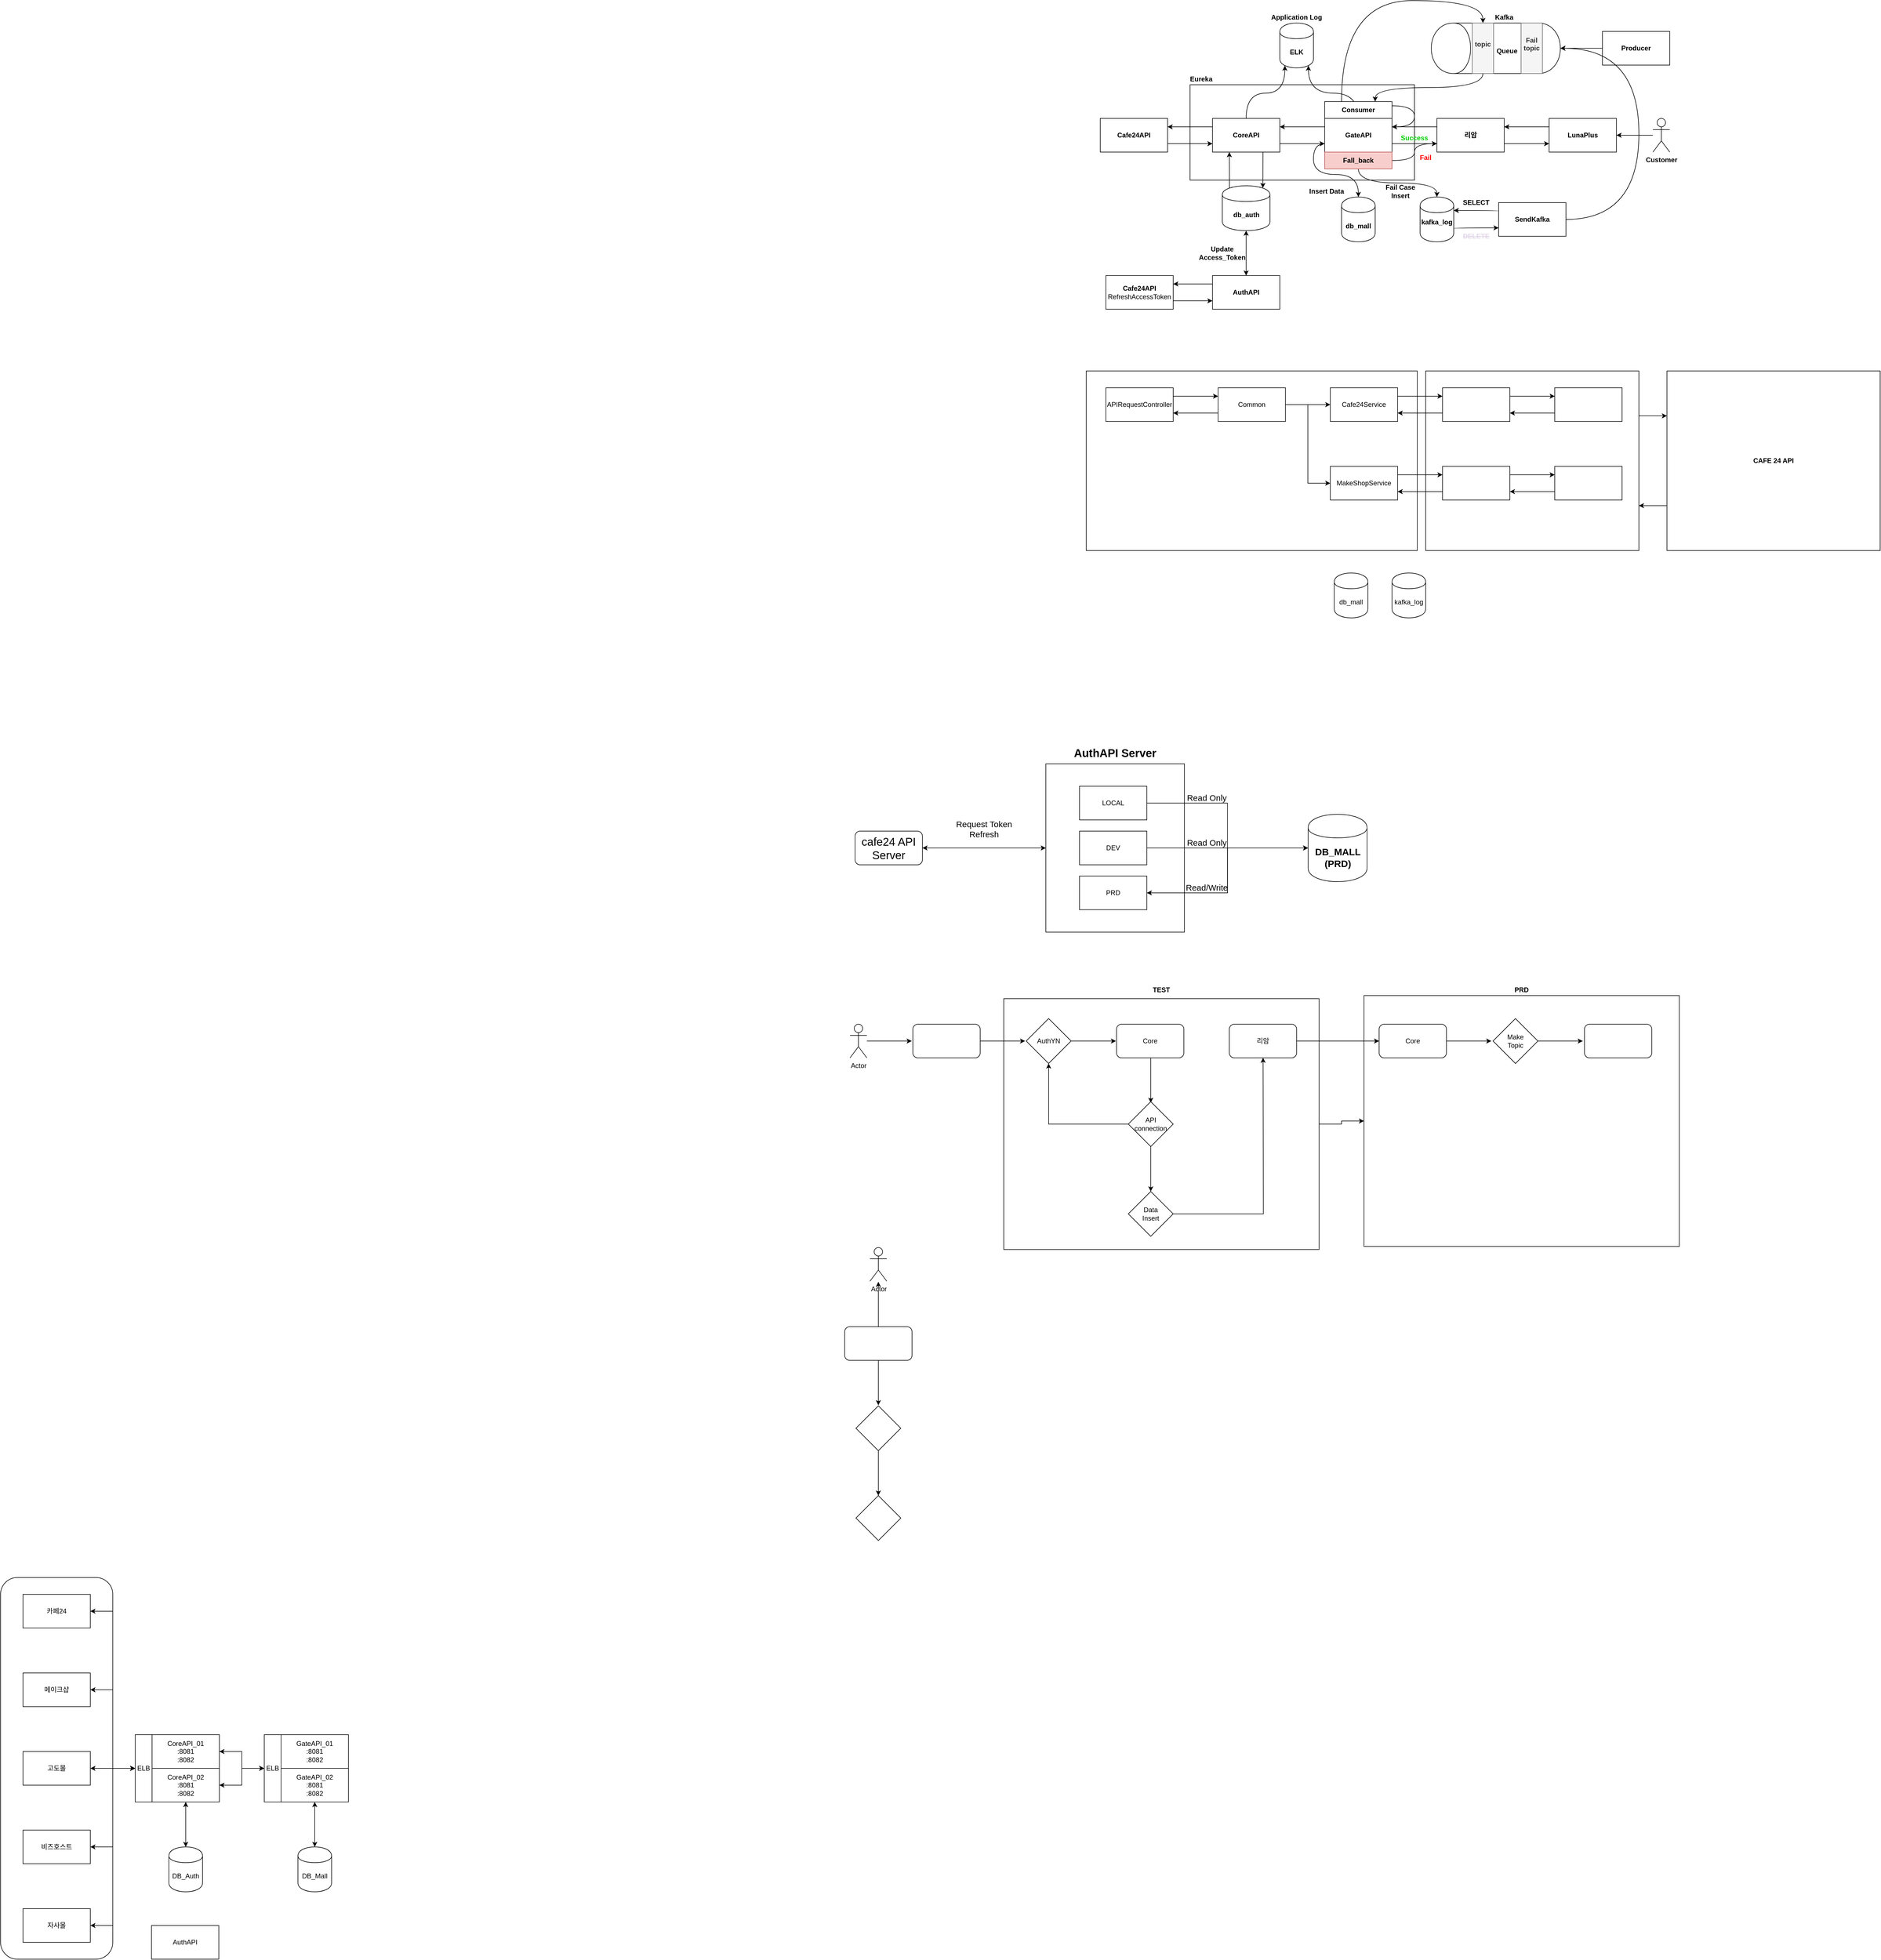 <mxfile version="10.7.7" type="github"><diagram id="42ICKAVhLFUYCFlgOfqd" name="Page-1"><mxGraphModel dx="3048" dy="1965" grid="1" gridSize="10" guides="1" tooltips="1" connect="1" arrows="1" fold="1" page="1" pageScale="1" pageWidth="827" pageHeight="1169" background="#ffffff" math="0" shadow="0"><root><mxCell id="0"/><mxCell id="1" parent="0"/><mxCell id="e8cVg-T8dSf8cjD69aL8-126" value="" style="rounded=1;whiteSpace=wrap;html=1;" vertex="1" parent="1"><mxGeometry x="-1630" y="2790" width="200" height="680" as="geometry"/></mxCell><mxCell id="e8cVg-T8dSf8cjD69aL8-74" value="" style="edgeStyle=orthogonalEdgeStyle;rounded=0;orthogonalLoop=1;jettySize=auto;html=1;" edge="1" parent="1" source="e8cVg-T8dSf8cjD69aL8-71" target="e8cVg-T8dSf8cjD69aL8-73"><mxGeometry relative="1" as="geometry"/></mxCell><mxCell id="e8cVg-T8dSf8cjD69aL8-71" value="" style="rounded=0;whiteSpace=wrap;html=1;" vertex="1" parent="1"><mxGeometry x="158" y="1758.5" width="562" height="447" as="geometry"/></mxCell><mxCell id="e8cVg-T8dSf8cjD69aL8-73" value="" style="rounded=0;whiteSpace=wrap;html=1;" vertex="1" parent="1"><mxGeometry x="800" y="1753" width="562" height="447" as="geometry"/></mxCell><mxCell id="qQLDGR3t0E1oaqMrPj8W-31" style="edgeStyle=orthogonalEdgeStyle;rounded=0;orthogonalLoop=1;jettySize=auto;html=1;exitX=0;exitY=0.5;exitDx=0;exitDy=0;entryX=1;entryY=0.5;entryDx=0;entryDy=0;fontSize=20;" parent="1" source="qQLDGR3t0E1oaqMrPj8W-4" target="qQLDGR3t0E1oaqMrPj8W-3" edge="1"><mxGeometry relative="1" as="geometry"/></mxCell><mxCell id="qQLDGR3t0E1oaqMrPj8W-4" value="&lt;font style=&quot;font-size: 17px&quot;&gt;&lt;b&gt;DB_MALL&lt;br&gt;(PRD)&lt;/b&gt;&lt;/font&gt;" style="shape=cylinder;whiteSpace=wrap;html=1;boundedLbl=1;backgroundOutline=1;" parent="1" vertex="1"><mxGeometry x="700.5" y="1430" width="105" height="120" as="geometry"/></mxCell><mxCell id="qQLDGR3t0E1oaqMrPj8W-32" style="edgeStyle=orthogonalEdgeStyle;rounded=0;orthogonalLoop=1;jettySize=auto;html=1;exitX=1;exitY=0.5;exitDx=0;exitDy=0;fontSize=20;" parent="1" source="qQLDGR3t0E1oaqMrPj8W-13" target="qQLDGR3t0E1oaqMrPj8W-5" edge="1"><mxGeometry relative="1" as="geometry"/></mxCell><mxCell id="qQLDGR3t0E1oaqMrPj8W-13" value="cafe24 API Server" style="rounded=1;whiteSpace=wrap;html=1;fontSize=20;" parent="1" vertex="1"><mxGeometry x="-107" y="1460" width="120" height="60" as="geometry"/></mxCell><mxCell id="qQLDGR3t0E1oaqMrPj8W-33" style="edgeStyle=orthogonalEdgeStyle;rounded=0;orthogonalLoop=1;jettySize=auto;html=1;exitX=0;exitY=0.5;exitDx=0;exitDy=0;entryX=1;entryY=0.5;entryDx=0;entryDy=0;fontSize=20;" parent="1" source="qQLDGR3t0E1oaqMrPj8W-5" target="qQLDGR3t0E1oaqMrPj8W-13" edge="1"><mxGeometry relative="1" as="geometry"/></mxCell><mxCell id="qQLDGR3t0E1oaqMrPj8W-5" value="" style="rounded=0;whiteSpace=wrap;html=1;" parent="1" vertex="1"><mxGeometry x="233" y="1340" width="247" height="300" as="geometry"/></mxCell><mxCell id="i5PrVwfJDP0Oif4N9ulg-36" style="edgeStyle=orthogonalEdgeStyle;rounded=0;orthogonalLoop=1;jettySize=auto;html=1;exitX=1;exitY=0.25;exitDx=0;exitDy=0;entryX=0;entryY=0.25;entryDx=0;entryDy=0;" parent="1" source="i5PrVwfJDP0Oif4N9ulg-24" target="i5PrVwfJDP0Oif4N9ulg-34" edge="1"><mxGeometry relative="1" as="geometry"/></mxCell><mxCell id="i5PrVwfJDP0Oif4N9ulg-24" value="" style="rounded=0;whiteSpace=wrap;html=1;" parent="1" vertex="1"><mxGeometry x="910" y="640" width="380" height="320" as="geometry"/></mxCell><mxCell id="i5PrVwfJDP0Oif4N9ulg-8" value="" style="rounded=0;whiteSpace=wrap;html=1;" parent="1" vertex="1"><mxGeometry x="305" y="640" width="590" height="320" as="geometry"/></mxCell><mxCell id="VjElKDRY21HF93xGervd-64" value="" style="rounded=0;whiteSpace=wrap;html=1;fontStyle=1" parent="1" vertex="1"><mxGeometry x="490" y="130" width="400" height="170" as="geometry"/></mxCell><mxCell id="yxk5ylUg4WmJQZPumc39-30" value="" style="shape=cylinder;whiteSpace=wrap;html=1;boundedLbl=1;backgroundOutline=1;rotation=-90;fontStyle=1" parent="1" vertex="1"><mxGeometry x="990" y="-50" width="90" height="230" as="geometry"/></mxCell><mxCell id="yxk5ylUg4WmJQZPumc39-11" style="edgeStyle=orthogonalEdgeStyle;rounded=0;orthogonalLoop=1;jettySize=auto;html=1;exitX=1;exitY=0.75;exitDx=0;exitDy=0;entryX=0;entryY=0.75;entryDx=0;entryDy=0;fontStyle=1" parent="1" source="yxk5ylUg4WmJQZPumc39-1" target="yxk5ylUg4WmJQZPumc39-2" edge="1"><mxGeometry relative="1" as="geometry"/></mxCell><mxCell id="yxk5ylUg4WmJQZPumc39-1" value="Cafe24API&lt;br&gt;" style="rounded=0;whiteSpace=wrap;html=1;fontStyle=1" parent="1" vertex="1"><mxGeometry x="330" y="190" width="120" height="60" as="geometry"/></mxCell><mxCell id="VjElKDRY21HF93xGervd-14" value="" style="edgeStyle=orthogonalEdgeStyle;curved=1;rounded=0;orthogonalLoop=1;jettySize=auto;html=1;fontStyle=1" parent="1" source="VjElKDRY21HF93xGervd-12" target="yxk5ylUg4WmJQZPumc39-22" edge="1"><mxGeometry relative="1" as="geometry"/></mxCell><mxCell id="VjElKDRY21HF93xGervd-17" style="edgeStyle=orthogonalEdgeStyle;curved=1;rounded=0;orthogonalLoop=1;jettySize=auto;html=1;exitX=0;exitY=0.25;exitDx=0;exitDy=0;entryX=1;entryY=0.25;entryDx=0;entryDy=0;fontStyle=1" parent="1" source="VjElKDRY21HF93xGervd-12" target="VjElKDRY21HF93xGervd-15" edge="1"><mxGeometry relative="1" as="geometry"/></mxCell><mxCell id="VjElKDRY21HF93xGervd-12" value="AuthAPI" style="rounded=0;whiteSpace=wrap;html=1;fontStyle=1" parent="1" vertex="1"><mxGeometry x="530" y="470" width="120" height="60" as="geometry"/></mxCell><mxCell id="VjElKDRY21HF93xGervd-18" style="edgeStyle=orthogonalEdgeStyle;curved=1;rounded=0;orthogonalLoop=1;jettySize=auto;html=1;exitX=1;exitY=0.75;exitDx=0;exitDy=0;entryX=0;entryY=0.75;entryDx=0;entryDy=0;fontStyle=1" parent="1" source="VjElKDRY21HF93xGervd-15" target="VjElKDRY21HF93xGervd-12" edge="1"><mxGeometry relative="1" as="geometry"/></mxCell><mxCell id="VjElKDRY21HF93xGervd-15" value="Cafe24API&lt;br&gt;&lt;span style=&quot;font-weight: normal&quot;&gt;RefreshAccessToken&lt;/span&gt;&lt;br&gt;" style="rounded=0;whiteSpace=wrap;html=1;fontStyle=1" parent="1" vertex="1"><mxGeometry x="340" y="470" width="120" height="60" as="geometry"/></mxCell><mxCell id="yxk5ylUg4WmJQZPumc39-10" style="edgeStyle=orthogonalEdgeStyle;rounded=0;orthogonalLoop=1;jettySize=auto;html=1;exitX=0;exitY=0.25;exitDx=0;exitDy=0;entryX=1;entryY=0.25;entryDx=0;entryDy=0;fontStyle=1" parent="1" source="yxk5ylUg4WmJQZPumc39-2" target="yxk5ylUg4WmJQZPumc39-1" edge="1"><mxGeometry relative="1" as="geometry"/></mxCell><mxCell id="VjElKDRY21HF93xGervd-96" style="edgeStyle=orthogonalEdgeStyle;curved=1;rounded=0;orthogonalLoop=1;jettySize=auto;html=1;exitX=1;exitY=0.75;exitDx=0;exitDy=0;entryX=0;entryY=0.75;entryDx=0;entryDy=0;fontStyle=1" parent="1" source="yxk5ylUg4WmJQZPumc39-2" target="VjElKDRY21HF93xGervd-87" edge="1"><mxGeometry relative="1" as="geometry"/></mxCell><mxCell id="VjElKDRY21HF93xGervd-119" style="edgeStyle=orthogonalEdgeStyle;curved=1;rounded=0;orthogonalLoop=1;jettySize=auto;html=1;exitX=0.75;exitY=1;exitDx=0;exitDy=0;entryX=0.85;entryY=0.05;entryDx=0;entryDy=0;entryPerimeter=0;fontStyle=1" parent="1" source="yxk5ylUg4WmJQZPumc39-2" target="yxk5ylUg4WmJQZPumc39-22" edge="1"><mxGeometry relative="1" as="geometry"/></mxCell><mxCell id="VjElKDRY21HF93xGervd-135" style="edgeStyle=orthogonalEdgeStyle;curved=1;rounded=0;orthogonalLoop=1;jettySize=auto;html=1;entryX=0.15;entryY=0.95;entryDx=0;entryDy=0;entryPerimeter=0;startArrow=none;startFill=0;fontStyle=1" parent="1" source="yxk5ylUg4WmJQZPumc39-2" target="VjElKDRY21HF93xGervd-134" edge="1"><mxGeometry relative="1" as="geometry"/></mxCell><mxCell id="yxk5ylUg4WmJQZPumc39-2" value="CoreAPI" style="rounded=0;whiteSpace=wrap;html=1;fontStyle=1" parent="1" vertex="1"><mxGeometry x="530" y="190" width="120" height="60" as="geometry"/></mxCell><mxCell id="VjElKDRY21HF93xGervd-84" style="edgeStyle=orthogonalEdgeStyle;curved=1;rounded=0;orthogonalLoop=1;jettySize=auto;html=1;exitX=1;exitY=0.75;exitDx=0;exitDy=0;entryX=0;entryY=0.75;entryDx=0;entryDy=0;fontStyle=1" parent="1" source="yxk5ylUg4WmJQZPumc39-6" target="VjElKDRY21HF93xGervd-4" edge="1"><mxGeometry relative="1" as="geometry"/></mxCell><mxCell id="VjElKDRY21HF93xGervd-93" style="edgeStyle=orthogonalEdgeStyle;curved=1;rounded=0;orthogonalLoop=1;jettySize=auto;html=1;exitX=0;exitY=0.25;exitDx=0;exitDy=0;entryX=1;entryY=0.25;entryDx=0;entryDy=0;fontStyle=1" parent="1" source="yxk5ylUg4WmJQZPumc39-6" target="VjElKDRY21HF93xGervd-87" edge="1"><mxGeometry relative="1" as="geometry"/></mxCell><mxCell id="yxk5ylUg4WmJQZPumc39-6" value="리암" style="rounded=0;whiteSpace=wrap;html=1;fontStyle=1" parent="1" vertex="1"><mxGeometry x="930" y="190" width="120" height="60" as="geometry"/></mxCell><mxCell id="VjElKDRY21HF93xGervd-94" style="edgeStyle=orthogonalEdgeStyle;curved=1;rounded=0;orthogonalLoop=1;jettySize=auto;html=1;exitX=1;exitY=0.75;exitDx=0;exitDy=0;entryX=0;entryY=0.75;entryDx=0;entryDy=0;fontStyle=1" parent="1" source="VjElKDRY21HF93xGervd-87" target="yxk5ylUg4WmJQZPumc39-6" edge="1"><mxGeometry relative="1" as="geometry"/></mxCell><mxCell id="VjElKDRY21HF93xGervd-95" style="edgeStyle=orthogonalEdgeStyle;curved=1;rounded=0;orthogonalLoop=1;jettySize=auto;html=1;exitX=0;exitY=0.25;exitDx=0;exitDy=0;entryX=1;entryY=0.25;entryDx=0;entryDy=0;fontStyle=1" parent="1" source="VjElKDRY21HF93xGervd-87" target="yxk5ylUg4WmJQZPumc39-2" edge="1"><mxGeometry relative="1" as="geometry"/></mxCell><mxCell id="VjElKDRY21HF93xGervd-97" style="edgeStyle=orthogonalEdgeStyle;curved=1;rounded=0;orthogonalLoop=1;jettySize=auto;html=1;exitX=0;exitY=0.75;exitDx=0;exitDy=0;entryX=0.5;entryY=0;entryDx=0;entryDy=0;fontStyle=1" parent="1" source="VjElKDRY21HF93xGervd-87" target="yxk5ylUg4WmJQZPumc39-16" edge="1"><mxGeometry relative="1" as="geometry"/></mxCell><mxCell id="VjElKDRY21HF93xGervd-136" style="edgeStyle=orthogonalEdgeStyle;curved=1;rounded=0;orthogonalLoop=1;jettySize=auto;html=1;exitX=0.5;exitY=0;exitDx=0;exitDy=0;entryX=0.85;entryY=0.95;entryDx=0;entryDy=0;entryPerimeter=0;startArrow=none;startFill=0;fontStyle=1" parent="1" source="VjElKDRY21HF93xGervd-87" target="VjElKDRY21HF93xGervd-134" edge="1"><mxGeometry relative="1" as="geometry"/></mxCell><mxCell id="VjElKDRY21HF93xGervd-87" value="&lt;span&gt;GateAPI&lt;/span&gt;" style="rounded=0;whiteSpace=wrap;html=1;fontStyle=1" parent="1" vertex="1"><mxGeometry x="730" y="190" width="120" height="60" as="geometry"/></mxCell><mxCell id="VjElKDRY21HF93xGervd-101" style="edgeStyle=orthogonalEdgeStyle;curved=1;rounded=0;orthogonalLoop=1;jettySize=auto;html=1;exitX=0.25;exitY=0;exitDx=0;exitDy=0;entryX=0.5;entryY=0;entryDx=0;entryDy=0;fontStyle=1" parent="1" source="VjElKDRY21HF93xGervd-89" target="yxk5ylUg4WmJQZPumc39-35" edge="1"><mxGeometry relative="1" as="geometry"><Array as="points"><mxPoint x="760" y="-20"/><mxPoint x="1012" y="-20"/></Array></mxGeometry></mxCell><mxCell id="VjElKDRY21HF93xGervd-103" style="edgeStyle=orthogonalEdgeStyle;curved=1;rounded=0;orthogonalLoop=1;jettySize=auto;html=1;exitX=1;exitY=0.25;exitDx=0;exitDy=0;entryX=1;entryY=0.25;entryDx=0;entryDy=0;fontStyle=1" parent="1" source="VjElKDRY21HF93xGervd-89" target="VjElKDRY21HF93xGervd-87" edge="1"><mxGeometry relative="1" as="geometry"><Array as="points"><mxPoint x="890" y="168"/><mxPoint x="890" y="205"/></Array></mxGeometry></mxCell><mxCell id="VjElKDRY21HF93xGervd-89" value="Consumer" style="rounded=0;whiteSpace=wrap;html=1;fontStyle=1" parent="1" vertex="1"><mxGeometry x="730" y="160" width="120" height="30" as="geometry"/></mxCell><mxCell id="VjElKDRY21HF93xGervd-83" style="edgeStyle=orthogonalEdgeStyle;curved=1;rounded=0;orthogonalLoop=1;jettySize=auto;html=1;exitX=0;exitY=0.25;exitDx=0;exitDy=0;entryX=1;entryY=0.25;entryDx=0;entryDy=0;fontStyle=1" parent="1" source="VjElKDRY21HF93xGervd-4" target="yxk5ylUg4WmJQZPumc39-6" edge="1"><mxGeometry relative="1" as="geometry"/></mxCell><mxCell id="VjElKDRY21HF93xGervd-4" value="LunaPlus" style="rounded=0;whiteSpace=wrap;html=1;fontStyle=1" parent="1" vertex="1"><mxGeometry x="1130" y="190" width="120" height="60" as="geometry"/></mxCell><mxCell id="yxk5ylUg4WmJQZPumc39-16" value="db_mall" style="shape=cylinder;whiteSpace=wrap;html=1;boundedLbl=1;backgroundOutline=1;fontStyle=1" parent="1" vertex="1"><mxGeometry x="760" y="330" width="60" height="80" as="geometry"/></mxCell><mxCell id="VjElKDRY21HF93xGervd-27" style="edgeStyle=orthogonalEdgeStyle;curved=1;rounded=0;orthogonalLoop=1;jettySize=auto;html=1;exitX=1;exitY=0.7;exitDx=0;exitDy=0;entryX=0;entryY=0.75;entryDx=0;entryDy=0;fontStyle=1" parent="1" source="yxk5ylUg4WmJQZPumc39-17" target="VjElKDRY21HF93xGervd-19" edge="1"><mxGeometry relative="1" as="geometry"><Array as="points"><mxPoint x="960" y="385"/></Array></mxGeometry></mxCell><mxCell id="yxk5ylUg4WmJQZPumc39-17" value="kafka_log&lt;br&gt;&lt;br&gt;" style="shape=cylinder;whiteSpace=wrap;html=1;boundedLbl=1;backgroundOutline=1;fontStyle=1" parent="1" vertex="1"><mxGeometry x="900" y="330" width="60" height="80" as="geometry"/></mxCell><mxCell id="VjElKDRY21HF93xGervd-115" value="" style="edgeStyle=orthogonalEdgeStyle;curved=1;rounded=0;orthogonalLoop=1;jettySize=auto;html=1;fontStyle=1" parent="1" source="yxk5ylUg4WmJQZPumc39-22" edge="1"><mxGeometry relative="1" as="geometry"><mxPoint x="590" y="470" as="targetPoint"/></mxGeometry></mxCell><mxCell id="VjElKDRY21HF93xGervd-120" style="edgeStyle=orthogonalEdgeStyle;curved=1;rounded=0;orthogonalLoop=1;jettySize=auto;html=1;exitX=0.15;exitY=0.05;exitDx=0;exitDy=0;exitPerimeter=0;entryX=0.25;entryY=1;entryDx=0;entryDy=0;fontStyle=1" parent="1" source="yxk5ylUg4WmJQZPumc39-22" target="yxk5ylUg4WmJQZPumc39-2" edge="1"><mxGeometry relative="1" as="geometry"/></mxCell><mxCell id="yxk5ylUg4WmJQZPumc39-22" value="db_auth" style="shape=cylinder;whiteSpace=wrap;html=1;boundedLbl=1;backgroundOutline=1;fontStyle=1" parent="1" vertex="1"><mxGeometry x="547.5" y="310" width="85" height="80" as="geometry"/></mxCell><mxCell id="VjElKDRY21HF93xGervd-102" style="edgeStyle=orthogonalEdgeStyle;curved=1;rounded=0;orthogonalLoop=1;jettySize=auto;html=1;exitX=0.5;exitY=1;exitDx=0;exitDy=0;entryX=0.75;entryY=0;entryDx=0;entryDy=0;fontStyle=1" parent="1" source="yxk5ylUg4WmJQZPumc39-35" target="VjElKDRY21HF93xGervd-89" edge="1"><mxGeometry relative="1" as="geometry"/></mxCell><mxCell id="yxk5ylUg4WmJQZPumc39-35" value="topic&lt;br&gt;&lt;br&gt;" style="rounded=0;whiteSpace=wrap;html=1;fillColor=#f5f5f5;strokeColor=#666666;fontColor=#333333;fontStyle=1" parent="1" vertex="1"><mxGeometry x="993" y="20" width="38" height="90" as="geometry"/></mxCell><mxCell id="yxk5ylUg4WmJQZPumc39-47" style="edgeStyle=orthogonalEdgeStyle;curved=1;rounded=0;orthogonalLoop=1;jettySize=auto;html=1;exitX=0;exitY=0.5;exitDx=0;exitDy=0;entryX=0.5;entryY=1;entryDx=0;entryDy=0;fontStyle=1" parent="1" source="yxk5ylUg4WmJQZPumc39-44" target="yxk5ylUg4WmJQZPumc39-30" edge="1"><mxGeometry relative="1" as="geometry"/></mxCell><mxCell id="yxk5ylUg4WmJQZPumc39-44" value="Producer&lt;br&gt;" style="rounded=0;whiteSpace=wrap;html=1;fontStyle=1" parent="1" vertex="1"><mxGeometry x="1225" y="35" width="120" height="60" as="geometry"/></mxCell><mxCell id="yxk5ylUg4WmJQZPumc39-48" value="Queue" style="text;html=1;strokeColor=none;fillColor=none;align=center;verticalAlign=middle;whiteSpace=wrap;rounded=0;fontStyle=1" parent="1" vertex="1"><mxGeometry x="1035" y="60" width="40" height="20" as="geometry"/></mxCell><mxCell id="VjElKDRY21HF93xGervd-38" style="edgeStyle=none;rounded=0;orthogonalLoop=1;jettySize=auto;html=1;entryX=1;entryY=0.5;entryDx=0;entryDy=0;fontStyle=1" parent="1" source="yxk5ylUg4WmJQZPumc39-55" target="VjElKDRY21HF93xGervd-4" edge="1"><mxGeometry relative="1" as="geometry"/></mxCell><mxCell id="yxk5ylUg4WmJQZPumc39-55" value="Customer" style="shape=umlActor;verticalLabelPosition=bottom;labelBackgroundColor=#ffffff;verticalAlign=top;html=1;outlineConnect=0;fontStyle=1" parent="1" vertex="1"><mxGeometry x="1315" y="190" width="30" height="60" as="geometry"/></mxCell><mxCell id="VjElKDRY21HF93xGervd-22" style="edgeStyle=orthogonalEdgeStyle;curved=1;rounded=0;orthogonalLoop=1;jettySize=auto;html=1;exitX=1;exitY=0.5;exitDx=0;exitDy=0;entryX=0.5;entryY=1;entryDx=0;entryDy=0;fontStyle=1" parent="1" source="VjElKDRY21HF93xGervd-19" target="yxk5ylUg4WmJQZPumc39-30" edge="1"><mxGeometry relative="1" as="geometry"><Array as="points"><mxPoint x="1290" y="370"/><mxPoint x="1290" y="65"/></Array></mxGeometry></mxCell><mxCell id="VjElKDRY21HF93xGervd-28" style="edgeStyle=orthogonalEdgeStyle;curved=1;rounded=0;orthogonalLoop=1;jettySize=auto;html=1;exitX=0;exitY=0.25;exitDx=0;exitDy=0;entryX=1;entryY=0.3;entryDx=0;entryDy=0;fontStyle=1" parent="1" source="VjElKDRY21HF93xGervd-19" target="yxk5ylUg4WmJQZPumc39-17" edge="1"><mxGeometry relative="1" as="geometry"><Array as="points"><mxPoint x="1040" y="354"/></Array></mxGeometry></mxCell><mxCell id="VjElKDRY21HF93xGervd-19" value="SendKafka" style="rounded=0;whiteSpace=wrap;html=1;fontStyle=1" parent="1" vertex="1"><mxGeometry x="1040" y="340" width="120" height="60" as="geometry"/></mxCell><mxCell id="VjElKDRY21HF93xGervd-50" value="SELECT" style="text;html=1;strokeColor=none;fillColor=none;align=center;verticalAlign=middle;whiteSpace=wrap;rounded=0;fontStyle=1" parent="1" vertex="1"><mxGeometry x="980" y="330" width="40" height="20" as="geometry"/></mxCell><mxCell id="VjElKDRY21HF93xGervd-52" value="&lt;strike&gt;DELETE&lt;/strike&gt;" style="text;html=1;strokeColor=none;fillColor=none;align=center;verticalAlign=middle;whiteSpace=wrap;rounded=0;fontColor=#E1D5E7;fontStyle=1" parent="1" vertex="1"><mxGeometry x="980" y="390" width="40" height="20" as="geometry"/></mxCell><mxCell id="VjElKDRY21HF93xGervd-86" value="Update Access_Token" style="text;html=1;strokeColor=none;fillColor=none;align=center;verticalAlign=middle;whiteSpace=wrap;rounded=0;fontStyle=1" parent="1" vertex="1"><mxGeometry x="504" y="420" width="87" height="20" as="geometry"/></mxCell><mxCell id="VjElKDRY21HF93xGervd-98" style="edgeStyle=orthogonalEdgeStyle;curved=1;rounded=0;orthogonalLoop=1;jettySize=auto;html=1;exitX=0.5;exitY=1;exitDx=0;exitDy=0;entryX=0.5;entryY=0;entryDx=0;entryDy=0;fontStyle=1" parent="1" source="VjElKDRY21HF93xGervd-92" target="yxk5ylUg4WmJQZPumc39-17" edge="1"><mxGeometry relative="1" as="geometry"/></mxCell><mxCell id="VjElKDRY21HF93xGervd-130" style="edgeStyle=orthogonalEdgeStyle;curved=1;rounded=0;orthogonalLoop=1;jettySize=auto;html=1;exitX=1;exitY=0.5;exitDx=0;exitDy=0;entryX=0;entryY=0.75;entryDx=0;entryDy=0;startArrow=none;startFill=0;fontStyle=1" parent="1" source="VjElKDRY21HF93xGervd-92" target="yxk5ylUg4WmJQZPumc39-6" edge="1"><mxGeometry relative="1" as="geometry"/></mxCell><mxCell id="VjElKDRY21HF93xGervd-92" value="Fall_back" style="rounded=0;whiteSpace=wrap;html=1;fillColor=#f8cecc;strokeColor=#b85450;fontStyle=1" parent="1" vertex="1"><mxGeometry x="730" y="250" width="120" height="30" as="geometry"/></mxCell><mxCell id="VjElKDRY21HF93xGervd-99" value="Insert Data" style="text;html=1;strokeColor=none;fillColor=none;align=center;verticalAlign=middle;whiteSpace=wrap;rounded=0;fontStyle=1" parent="1" vertex="1"><mxGeometry x="690" y="310" width="87" height="20" as="geometry"/></mxCell><mxCell id="VjElKDRY21HF93xGervd-100" value="Fail Case Insert" style="text;html=1;strokeColor=none;fillColor=none;align=center;verticalAlign=middle;whiteSpace=wrap;rounded=0;fontStyle=1" parent="1" vertex="1"><mxGeometry x="820" y="310" width="90" height="20" as="geometry"/></mxCell><mxCell id="VjElKDRY21HF93xGervd-104" value="Fail&lt;br&gt;topic&lt;br&gt;&lt;br&gt;" style="rounded=0;whiteSpace=wrap;html=1;fillColor=#f5f5f5;strokeColor=#666666;fontColor=#333333;fontStyle=1" parent="1" vertex="1"><mxGeometry x="1080" y="20" width="38" height="90" as="geometry"/></mxCell><mxCell id="VjElKDRY21HF93xGervd-121" value="Eureka" style="text;html=1;strokeColor=none;fillColor=none;align=center;verticalAlign=middle;whiteSpace=wrap;rounded=0;fontStyle=1" parent="1" vertex="1"><mxGeometry x="490" y="110" width="40" height="20" as="geometry"/></mxCell><mxCell id="VjElKDRY21HF93xGervd-122" value="Kafka" style="text;html=1;strokeColor=none;fillColor=none;align=center;verticalAlign=middle;whiteSpace=wrap;rounded=0;fontStyle=1" parent="1" vertex="1"><mxGeometry x="1030" width="40" height="20" as="geometry"/></mxCell><mxCell id="VjElKDRY21HF93xGervd-131" value="&lt;span&gt;&lt;font color=&quot;#ff0000&quot;&gt;Fail&lt;/font&gt;&lt;/span&gt;" style="text;html=1;strokeColor=none;fillColor=none;align=center;verticalAlign=middle;whiteSpace=wrap;rounded=0;fontStyle=1" parent="1" vertex="1"><mxGeometry x="890" y="250" width="40" height="20" as="geometry"/></mxCell><mxCell id="VjElKDRY21HF93xGervd-132" value="&lt;span&gt;&lt;font color=&quot;#00cc00&quot;&gt;Success&lt;/font&gt;&lt;/span&gt;" style="text;html=1;strokeColor=none;fillColor=none;align=center;verticalAlign=middle;whiteSpace=wrap;rounded=0;fontStyle=1" parent="1" vertex="1"><mxGeometry x="870" y="215" width="40" height="20" as="geometry"/></mxCell><mxCell id="VjElKDRY21HF93xGervd-134" value="ELK" style="shape=cylinder;whiteSpace=wrap;html=1;boundedLbl=1;backgroundOutline=1;fontStyle=1" parent="1" vertex="1"><mxGeometry x="650" y="20" width="60" height="80" as="geometry"/></mxCell><mxCell id="VjElKDRY21HF93xGervd-137" value="Application Log" style="text;html=1;strokeColor=none;fillColor=none;align=center;verticalAlign=middle;whiteSpace=wrap;rounded=0;fontColor=#000000;fontStyle=1" parent="1" vertex="1"><mxGeometry x="625" width="110" height="20" as="geometry"/></mxCell><mxCell id="i5PrVwfJDP0Oif4N9ulg-11" style="edgeStyle=orthogonalEdgeStyle;rounded=0;orthogonalLoop=1;jettySize=auto;html=1;exitX=1;exitY=0.25;exitDx=0;exitDy=0;entryX=0;entryY=0.25;entryDx=0;entryDy=0;" parent="1" source="UaDfjwhbyAhIry-C1e5H-1" target="UaDfjwhbyAhIry-C1e5H-2" edge="1"><mxGeometry relative="1" as="geometry"/></mxCell><mxCell id="UaDfjwhbyAhIry-C1e5H-1" value="APIRequestController" style="rounded=0;whiteSpace=wrap;html=1;" parent="1" vertex="1"><mxGeometry x="340" y="670" width="120" height="60" as="geometry"/></mxCell><mxCell id="UaDfjwhbyAhIry-C1e5H-5" value="" style="edgeStyle=orthogonalEdgeStyle;rounded=0;orthogonalLoop=1;jettySize=auto;html=1;" parent="1" source="UaDfjwhbyAhIry-C1e5H-2" target="UaDfjwhbyAhIry-C1e5H-4" edge="1"><mxGeometry relative="1" as="geometry"/></mxCell><mxCell id="i5PrVwfJDP0Oif4N9ulg-3" style="edgeStyle=orthogonalEdgeStyle;rounded=0;orthogonalLoop=1;jettySize=auto;html=1;exitX=1;exitY=0.5;exitDx=0;exitDy=0;entryX=0;entryY=0.5;entryDx=0;entryDy=0;" parent="1" source="UaDfjwhbyAhIry-C1e5H-2" target="i5PrVwfJDP0Oif4N9ulg-1" edge="1"><mxGeometry relative="1" as="geometry"/></mxCell><mxCell id="i5PrVwfJDP0Oif4N9ulg-12" style="edgeStyle=orthogonalEdgeStyle;rounded=0;orthogonalLoop=1;jettySize=auto;html=1;exitX=0;exitY=0.75;exitDx=0;exitDy=0;entryX=1;entryY=0.75;entryDx=0;entryDy=0;" parent="1" source="UaDfjwhbyAhIry-C1e5H-2" target="UaDfjwhbyAhIry-C1e5H-1" edge="1"><mxGeometry relative="1" as="geometry"/></mxCell><mxCell id="UaDfjwhbyAhIry-C1e5H-2" value="Common" style="rounded=0;whiteSpace=wrap;html=1;" parent="1" vertex="1"><mxGeometry x="540" y="670" width="120" height="60" as="geometry"/></mxCell><mxCell id="i5PrVwfJDP0Oif4N9ulg-17" style="edgeStyle=orthogonalEdgeStyle;rounded=0;orthogonalLoop=1;jettySize=auto;html=1;exitX=1;exitY=0.25;exitDx=0;exitDy=0;entryX=0;entryY=0.25;entryDx=0;entryDy=0;" parent="1" source="UaDfjwhbyAhIry-C1e5H-4" target="UaDfjwhbyAhIry-C1e5H-6" edge="1"><mxGeometry relative="1" as="geometry"/></mxCell><mxCell id="UaDfjwhbyAhIry-C1e5H-4" value="Cafe24Service" style="rounded=0;whiteSpace=wrap;html=1;" parent="1" vertex="1"><mxGeometry x="740" y="670" width="120" height="60" as="geometry"/></mxCell><mxCell id="i5PrVwfJDP0Oif4N9ulg-28" style="edgeStyle=orthogonalEdgeStyle;rounded=0;orthogonalLoop=1;jettySize=auto;html=1;exitX=1;exitY=0.25;exitDx=0;exitDy=0;entryX=0;entryY=0.25;entryDx=0;entryDy=0;" parent="1" source="i5PrVwfJDP0Oif4N9ulg-1" target="i5PrVwfJDP0Oif4N9ulg-25" edge="1"><mxGeometry relative="1" as="geometry"/></mxCell><mxCell id="i5PrVwfJDP0Oif4N9ulg-1" value="MakeShopService" style="rounded=0;whiteSpace=wrap;html=1;" parent="1" vertex="1"><mxGeometry x="740" y="810" width="120" height="60" as="geometry"/></mxCell><mxCell id="i5PrVwfJDP0Oif4N9ulg-18" style="edgeStyle=orthogonalEdgeStyle;rounded=0;orthogonalLoop=1;jettySize=auto;html=1;exitX=0;exitY=0.75;exitDx=0;exitDy=0;entryX=1;entryY=0.75;entryDx=0;entryDy=0;" parent="1" source="UaDfjwhbyAhIry-C1e5H-6" target="UaDfjwhbyAhIry-C1e5H-4" edge="1"><mxGeometry relative="1" as="geometry"/></mxCell><mxCell id="i5PrVwfJDP0Oif4N9ulg-32" style="edgeStyle=orthogonalEdgeStyle;rounded=0;orthogonalLoop=1;jettySize=auto;html=1;exitX=1;exitY=0.25;exitDx=0;exitDy=0;entryX=0;entryY=0.25;entryDx=0;entryDy=0;" parent="1" source="UaDfjwhbyAhIry-C1e5H-6" target="i5PrVwfJDP0Oif4N9ulg-4" edge="1"><mxGeometry relative="1" as="geometry"/></mxCell><mxCell id="UaDfjwhbyAhIry-C1e5H-6" value="" style="rounded=0;whiteSpace=wrap;html=1;fontStyle=1" parent="1" vertex="1"><mxGeometry x="940" y="670" width="120" height="60" as="geometry"/></mxCell><mxCell id="i5PrVwfJDP0Oif4N9ulg-33" style="edgeStyle=orthogonalEdgeStyle;rounded=0;orthogonalLoop=1;jettySize=auto;html=1;exitX=0;exitY=0.75;exitDx=0;exitDy=0;entryX=1;entryY=0.75;entryDx=0;entryDy=0;" parent="1" source="i5PrVwfJDP0Oif4N9ulg-4" target="UaDfjwhbyAhIry-C1e5H-6" edge="1"><mxGeometry relative="1" as="geometry"/></mxCell><mxCell id="i5PrVwfJDP0Oif4N9ulg-4" value="" style="rounded=0;whiteSpace=wrap;html=1;fontStyle=1" parent="1" vertex="1"><mxGeometry x="1140" y="670" width="120" height="60" as="geometry"/></mxCell><mxCell id="i5PrVwfJDP0Oif4N9ulg-14" value="kafka_log" style="shape=cylinder;whiteSpace=wrap;html=1;boundedLbl=1;backgroundOutline=1;" parent="1" vertex="1"><mxGeometry x="850" y="1000" width="60" height="80" as="geometry"/></mxCell><mxCell id="i5PrVwfJDP0Oif4N9ulg-15" value="db_mall" style="shape=cylinder;whiteSpace=wrap;html=1;boundedLbl=1;backgroundOutline=1;" parent="1" vertex="1"><mxGeometry x="747" y="1000" width="60" height="80" as="geometry"/></mxCell><mxCell id="i5PrVwfJDP0Oif4N9ulg-29" style="edgeStyle=orthogonalEdgeStyle;rounded=0;orthogonalLoop=1;jettySize=auto;html=1;exitX=0;exitY=0.75;exitDx=0;exitDy=0;entryX=1;entryY=0.75;entryDx=0;entryDy=0;" parent="1" source="i5PrVwfJDP0Oif4N9ulg-25" target="i5PrVwfJDP0Oif4N9ulg-1" edge="1"><mxGeometry relative="1" as="geometry"/></mxCell><mxCell id="i5PrVwfJDP0Oif4N9ulg-30" style="edgeStyle=orthogonalEdgeStyle;rounded=0;orthogonalLoop=1;jettySize=auto;html=1;exitX=1;exitY=0.25;exitDx=0;exitDy=0;entryX=0;entryY=0.25;entryDx=0;entryDy=0;" parent="1" source="i5PrVwfJDP0Oif4N9ulg-25" target="i5PrVwfJDP0Oif4N9ulg-26" edge="1"><mxGeometry relative="1" as="geometry"/></mxCell><mxCell id="i5PrVwfJDP0Oif4N9ulg-25" value="" style="rounded=0;whiteSpace=wrap;html=1;" parent="1" vertex="1"><mxGeometry x="940" y="810" width="120" height="60" as="geometry"/></mxCell><mxCell id="i5PrVwfJDP0Oif4N9ulg-31" style="edgeStyle=orthogonalEdgeStyle;rounded=0;orthogonalLoop=1;jettySize=auto;html=1;exitX=0;exitY=0.75;exitDx=0;exitDy=0;entryX=1;entryY=0.75;entryDx=0;entryDy=0;" parent="1" source="i5PrVwfJDP0Oif4N9ulg-26" target="i5PrVwfJDP0Oif4N9ulg-25" edge="1"><mxGeometry relative="1" as="geometry"/></mxCell><mxCell id="i5PrVwfJDP0Oif4N9ulg-26" value="" style="rounded=0;whiteSpace=wrap;html=1;" parent="1" vertex="1"><mxGeometry x="1140" y="810" width="120" height="60" as="geometry"/></mxCell><mxCell id="i5PrVwfJDP0Oif4N9ulg-37" style="edgeStyle=orthogonalEdgeStyle;rounded=0;orthogonalLoop=1;jettySize=auto;html=1;exitX=0;exitY=0.75;exitDx=0;exitDy=0;entryX=1;entryY=0.75;entryDx=0;entryDy=0;" parent="1" source="i5PrVwfJDP0Oif4N9ulg-34" target="i5PrVwfJDP0Oif4N9ulg-24" edge="1"><mxGeometry relative="1" as="geometry"/></mxCell><mxCell id="i5PrVwfJDP0Oif4N9ulg-34" value="&lt;b&gt;CAFE 24 API&lt;/b&gt;" style="rounded=0;whiteSpace=wrap;html=1;" parent="1" vertex="1"><mxGeometry x="1340" y="640" width="380" height="320" as="geometry"/></mxCell><mxCell id="qQLDGR3t0E1oaqMrPj8W-29" style="edgeStyle=orthogonalEdgeStyle;rounded=0;orthogonalLoop=1;jettySize=auto;html=1;exitX=1;exitY=0.5;exitDx=0;exitDy=0;entryX=0;entryY=0.5;entryDx=0;entryDy=0;fontSize=20;" parent="1" source="qQLDGR3t0E1oaqMrPj8W-1" target="qQLDGR3t0E1oaqMrPj8W-4" edge="1"><mxGeometry relative="1" as="geometry"/></mxCell><mxCell id="qQLDGR3t0E1oaqMrPj8W-1" value="LOCAL" style="rounded=0;whiteSpace=wrap;html=1;" parent="1" vertex="1"><mxGeometry x="293" y="1380" width="120" height="60" as="geometry"/></mxCell><mxCell id="qQLDGR3t0E1oaqMrPj8W-2" value="DEV" style="rounded=0;whiteSpace=wrap;html=1;" parent="1" vertex="1"><mxGeometry x="293" y="1460" width="120" height="60" as="geometry"/></mxCell><mxCell id="qQLDGR3t0E1oaqMrPj8W-3" value="PRD" style="rounded=0;whiteSpace=wrap;html=1;" parent="1" vertex="1"><mxGeometry x="293" y="1540" width="120" height="60" as="geometry"/></mxCell><mxCell id="qQLDGR3t0E1oaqMrPj8W-7" value="AuthAPI Server" style="text;html=1;strokeColor=none;fillColor=none;align=center;verticalAlign=middle;whiteSpace=wrap;rounded=0;fontStyle=1;fontSize=20;" parent="1" vertex="1"><mxGeometry x="233" y="1300" width="247" height="40" as="geometry"/></mxCell><mxCell id="qQLDGR3t0E1oaqMrPj8W-34" value="&lt;font style=&quot;font-size: 15px;&quot;&gt;Read Only&lt;/font&gt;" style="text;html=1;strokeColor=none;fillColor=none;align=center;verticalAlign=middle;whiteSpace=wrap;rounded=0;fontSize=15;" parent="1" vertex="1"><mxGeometry x="480" y="1470" width="80" height="20" as="geometry"/></mxCell><mxCell id="qQLDGR3t0E1oaqMrPj8W-36" value="&lt;font style=&quot;font-size: 15px;&quot;&gt;Read Only&lt;/font&gt;" style="text;html=1;strokeColor=none;fillColor=none;align=center;verticalAlign=middle;whiteSpace=wrap;rounded=0;fontSize=15;" parent="1" vertex="1"><mxGeometry x="480" y="1390" width="80" height="20" as="geometry"/></mxCell><mxCell id="qQLDGR3t0E1oaqMrPj8W-37" value="&lt;font style=&quot;font-size: 15px&quot;&gt;Read/Write&lt;/font&gt;" style="text;html=1;strokeColor=none;fillColor=none;align=center;verticalAlign=middle;whiteSpace=wrap;rounded=0;fontSize=15;" parent="1" vertex="1"><mxGeometry x="480" y="1550" width="80" height="20" as="geometry"/></mxCell><mxCell id="qQLDGR3t0E1oaqMrPj8W-28" style="edgeStyle=orthogonalEdgeStyle;rounded=0;orthogonalLoop=1;jettySize=auto;html=1;exitX=1;exitY=0.5;exitDx=0;exitDy=0;entryX=0;entryY=0.5;entryDx=0;entryDy=0;fontSize=20;" parent="1" source="qQLDGR3t0E1oaqMrPj8W-2" target="qQLDGR3t0E1oaqMrPj8W-4" edge="1"><mxGeometry relative="1" as="geometry"/></mxCell><mxCell id="qQLDGR3t0E1oaqMrPj8W-38" style="edgeStyle=orthogonalEdgeStyle;rounded=0;orthogonalLoop=1;jettySize=auto;html=1;exitX=0;exitY=0.5;exitDx=0;exitDy=0;entryX=1;entryY=0.5;entryDx=0;entryDy=0;fontSize=15;" parent="1" source="qQLDGR3t0E1oaqMrPj8W-4" target="qQLDGR3t0E1oaqMrPj8W-3" edge="1"><mxGeometry relative="1" as="geometry"/></mxCell><mxCell id="qQLDGR3t0E1oaqMrPj8W-39" value="Request Token Refresh&lt;br&gt;&lt;br&gt;" style="text;html=1;strokeColor=none;fillColor=none;align=center;verticalAlign=middle;whiteSpace=wrap;rounded=0;fontSize=15;" parent="1" vertex="1"><mxGeometry x="48" y="1440" width="150" height="50" as="geometry"/></mxCell><mxCell id="e8cVg-T8dSf8cjD69aL8-25" value="" style="edgeStyle=orthogonalEdgeStyle;rounded=0;orthogonalLoop=1;jettySize=auto;html=1;" edge="1" parent="1" source="e8cVg-T8dSf8cjD69aL8-26"><mxGeometry relative="1" as="geometry"><mxPoint x="-6" y="1834" as="targetPoint"/></mxGeometry></mxCell><mxCell id="e8cVg-T8dSf8cjD69aL8-26" value="Actor" style="shape=umlActor;verticalLabelPosition=bottom;labelBackgroundColor=#ffffff;verticalAlign=top;html=1;outlineConnect=0;" vertex="1" parent="1"><mxGeometry x="-116" y="1804" width="30" height="60" as="geometry"/></mxCell><mxCell id="e8cVg-T8dSf8cjD69aL8-27" value="" style="edgeStyle=orthogonalEdgeStyle;rounded=0;orthogonalLoop=1;jettySize=auto;html=1;" edge="1" parent="1" source="e8cVg-T8dSf8cjD69aL8-28"><mxGeometry relative="1" as="geometry"><mxPoint x="196" y="1834" as="targetPoint"/></mxGeometry></mxCell><mxCell id="e8cVg-T8dSf8cjD69aL8-28" value="" style="rounded=1;whiteSpace=wrap;html=1;" vertex="1" parent="1"><mxGeometry x="-4" y="1804" width="120" height="60" as="geometry"/></mxCell><mxCell id="e8cVg-T8dSf8cjD69aL8-29" value="" style="edgeStyle=orthogonalEdgeStyle;rounded=0;orthogonalLoop=1;jettySize=auto;html=1;" edge="1" parent="1" source="e8cVg-T8dSf8cjD69aL8-30"><mxGeometry relative="1" as="geometry"><mxPoint x="358" y="1834" as="targetPoint"/></mxGeometry></mxCell><mxCell id="e8cVg-T8dSf8cjD69aL8-30" value="AuthYN" style="rhombus;whiteSpace=wrap;html=1;" vertex="1" parent="1"><mxGeometry x="198" y="1794" width="80" height="80" as="geometry"/></mxCell><mxCell id="e8cVg-T8dSf8cjD69aL8-38" value="" style="edgeStyle=orthogonalEdgeStyle;rounded=0;orthogonalLoop=1;jettySize=auto;html=1;" edge="1" parent="1"><mxGeometry relative="1" as="geometry"><mxPoint x="420" y="1864" as="sourcePoint"/><mxPoint x="420" y="1944" as="targetPoint"/></mxGeometry></mxCell><mxCell id="e8cVg-T8dSf8cjD69aL8-40" value="" style="edgeStyle=orthogonalEdgeStyle;rounded=0;orthogonalLoop=1;jettySize=auto;html=1;" edge="1" parent="1" source="e8cVg-T8dSf8cjD69aL8-34" target="e8cVg-T8dSf8cjD69aL8-39"><mxGeometry relative="1" as="geometry"/></mxCell><mxCell id="e8cVg-T8dSf8cjD69aL8-41" style="edgeStyle=orthogonalEdgeStyle;rounded=0;orthogonalLoop=1;jettySize=auto;html=1;entryX=0.5;entryY=1;entryDx=0;entryDy=0;" edge="1" parent="1" source="e8cVg-T8dSf8cjD69aL8-34" target="e8cVg-T8dSf8cjD69aL8-30"><mxGeometry relative="1" as="geometry"/></mxCell><mxCell id="e8cVg-T8dSf8cjD69aL8-34" value="API &lt;br&gt;connection" style="rhombus;whiteSpace=wrap;html=1;" vertex="1" parent="1"><mxGeometry x="380" y="1942" width="80" height="80" as="geometry"/></mxCell><mxCell id="e8cVg-T8dSf8cjD69aL8-42" style="edgeStyle=orthogonalEdgeStyle;rounded=0;orthogonalLoop=1;jettySize=auto;html=1;entryX=0.5;entryY=1;entryDx=0;entryDy=0;" edge="1" parent="1" source="e8cVg-T8dSf8cjD69aL8-39"><mxGeometry relative="1" as="geometry"><mxPoint x="620.167" y="1863.833" as="targetPoint"/></mxGeometry></mxCell><mxCell id="e8cVg-T8dSf8cjD69aL8-39" value="Data&lt;br&gt;Insert" style="rhombus;whiteSpace=wrap;html=1;" vertex="1" parent="1"><mxGeometry x="380" y="2102" width="80" height="80" as="geometry"/></mxCell><mxCell id="e8cVg-T8dSf8cjD69aL8-45" value="Actor" style="shape=umlActor;verticalLabelPosition=bottom;labelBackgroundColor=#ffffff;verticalAlign=top;html=1;outlineConnect=0;" vertex="1" parent="1"><mxGeometry x="-80.5" y="2202" width="30" height="60" as="geometry"/></mxCell><mxCell id="e8cVg-T8dSf8cjD69aL8-51" value="" style="edgeStyle=orthogonalEdgeStyle;rounded=0;orthogonalLoop=1;jettySize=auto;html=1;" edge="1" parent="1" source="e8cVg-T8dSf8cjD69aL8-49"><mxGeometry relative="1" as="geometry"><mxPoint x="-65.5" y="2263" as="targetPoint"/></mxGeometry></mxCell><mxCell id="e8cVg-T8dSf8cjD69aL8-54" value="" style="edgeStyle=orthogonalEdgeStyle;rounded=0;orthogonalLoop=1;jettySize=auto;html=1;" edge="1" parent="1" source="e8cVg-T8dSf8cjD69aL8-49"><mxGeometry relative="1" as="geometry"><mxPoint x="-65.5" y="2483" as="targetPoint"/></mxGeometry></mxCell><mxCell id="e8cVg-T8dSf8cjD69aL8-49" value="" style="rounded=1;whiteSpace=wrap;html=1;" vertex="1" parent="1"><mxGeometry x="-125.5" y="2343" width="120" height="60" as="geometry"/></mxCell><mxCell id="e8cVg-T8dSf8cjD69aL8-57" value="" style="edgeStyle=orthogonalEdgeStyle;rounded=0;orthogonalLoop=1;jettySize=auto;html=1;" edge="1" parent="1" source="e8cVg-T8dSf8cjD69aL8-55" target="e8cVg-T8dSf8cjD69aL8-56"><mxGeometry relative="1" as="geometry"/></mxCell><mxCell id="e8cVg-T8dSf8cjD69aL8-55" value="" style="rhombus;whiteSpace=wrap;html=1;" vertex="1" parent="1"><mxGeometry x="-105.5" y="2484" width="80" height="80" as="geometry"/></mxCell><mxCell id="e8cVg-T8dSf8cjD69aL8-56" value="" style="rhombus;whiteSpace=wrap;html=1;" vertex="1" parent="1"><mxGeometry x="-105.5" y="2644" width="80" height="80" as="geometry"/></mxCell><mxCell id="e8cVg-T8dSf8cjD69aL8-69" value="Core" style="rounded=1;whiteSpace=wrap;html=1;" vertex="1" parent="1"><mxGeometry x="359" y="1804" width="120" height="60" as="geometry"/></mxCell><mxCell id="e8cVg-T8dSf8cjD69aL8-78" value="" style="edgeStyle=orthogonalEdgeStyle;rounded=0;orthogonalLoop=1;jettySize=auto;html=1;" edge="1" parent="1" source="e8cVg-T8dSf8cjD69aL8-70" target="e8cVg-T8dSf8cjD69aL8-77"><mxGeometry relative="1" as="geometry"/></mxCell><mxCell id="e8cVg-T8dSf8cjD69aL8-70" value="리암" style="rounded=1;whiteSpace=wrap;html=1;" vertex="1" parent="1"><mxGeometry x="560" y="1804" width="120" height="60" as="geometry"/></mxCell><mxCell id="e8cVg-T8dSf8cjD69aL8-80" value="" style="edgeStyle=orthogonalEdgeStyle;rounded=0;orthogonalLoop=1;jettySize=auto;html=1;" edge="1" parent="1" source="e8cVg-T8dSf8cjD69aL8-77"><mxGeometry relative="1" as="geometry"><mxPoint x="1027" y="1834" as="targetPoint"/></mxGeometry></mxCell><mxCell id="e8cVg-T8dSf8cjD69aL8-77" value="Core" style="rounded=1;whiteSpace=wrap;html=1;" vertex="1" parent="1"><mxGeometry x="827" y="1804" width="120" height="60" as="geometry"/></mxCell><mxCell id="e8cVg-T8dSf8cjD69aL8-72" value="TEST" style="text;html=1;strokeColor=none;fillColor=none;align=center;verticalAlign=middle;whiteSpace=wrap;rounded=0;fontStyle=1" vertex="1" parent="1"><mxGeometry x="158" y="1733" width="562" height="20" as="geometry"/></mxCell><mxCell id="e8cVg-T8dSf8cjD69aL8-75" value="PRD" style="text;html=1;strokeColor=none;fillColor=none;align=center;verticalAlign=middle;whiteSpace=wrap;rounded=0;fontStyle=1" vertex="1" parent="1"><mxGeometry x="800" y="1733" width="562" height="20" as="geometry"/></mxCell><mxCell id="e8cVg-T8dSf8cjD69aL8-83" value="" style="edgeStyle=orthogonalEdgeStyle;rounded=0;orthogonalLoop=1;jettySize=auto;html=1;" edge="1" parent="1" source="e8cVg-T8dSf8cjD69aL8-81"><mxGeometry relative="1" as="geometry"><mxPoint x="1190.0" y="1834" as="targetPoint"/></mxGeometry></mxCell><mxCell id="e8cVg-T8dSf8cjD69aL8-81" value="Make&lt;br&gt;Topic&lt;br&gt;" style="rhombus;whiteSpace=wrap;html=1;" vertex="1" parent="1"><mxGeometry x="1030" y="1794" width="80" height="80" as="geometry"/></mxCell><mxCell id="e8cVg-T8dSf8cjD69aL8-84" value="" style="rounded=1;whiteSpace=wrap;html=1;" vertex="1" parent="1"><mxGeometry x="1193" y="1804" width="120" height="60" as="geometry"/></mxCell><mxCell id="e8cVg-T8dSf8cjD69aL8-112" style="edgeStyle=orthogonalEdgeStyle;rounded=0;orthogonalLoop=1;jettySize=auto;html=1;exitX=1;exitY=0.5;exitDx=0;exitDy=0;entryX=0;entryY=0.5;entryDx=0;entryDy=0;startArrow=classic;startFill=1;" edge="1" parent="1" source="e8cVg-T8dSf8cjD69aL8-85" target="e8cVg-T8dSf8cjD69aL8-100"><mxGeometry relative="1" as="geometry"/></mxCell><mxCell id="e8cVg-T8dSf8cjD69aL8-85" value="카페24" style="rounded=0;whiteSpace=wrap;html=1;" vertex="1" parent="1"><mxGeometry x="-1590" y="2820" width="120" height="60" as="geometry"/></mxCell><mxCell id="e8cVg-T8dSf8cjD69aL8-113" style="edgeStyle=orthogonalEdgeStyle;rounded=0;orthogonalLoop=1;jettySize=auto;html=1;exitX=1;exitY=0.5;exitDx=0;exitDy=0;entryX=0;entryY=0.5;entryDx=0;entryDy=0;startArrow=classic;startFill=1;" edge="1" parent="1" source="e8cVg-T8dSf8cjD69aL8-88" target="e8cVg-T8dSf8cjD69aL8-100"><mxGeometry relative="1" as="geometry"/></mxCell><mxCell id="e8cVg-T8dSf8cjD69aL8-88" value="메이크샵" style="rounded=0;whiteSpace=wrap;html=1;" vertex="1" parent="1"><mxGeometry x="-1590" y="2960" width="120" height="60" as="geometry"/></mxCell><mxCell id="e8cVg-T8dSf8cjD69aL8-101" value="" style="edgeStyle=orthogonalEdgeStyle;rounded=0;orthogonalLoop=1;jettySize=auto;html=1;startArrow=classic;startFill=1;" edge="1" parent="1" source="e8cVg-T8dSf8cjD69aL8-92" target="e8cVg-T8dSf8cjD69aL8-100"><mxGeometry relative="1" as="geometry"/></mxCell><mxCell id="e8cVg-T8dSf8cjD69aL8-92" value="고도몰" style="rounded=0;whiteSpace=wrap;html=1;" vertex="1" parent="1"><mxGeometry x="-1590" y="3100" width="120" height="60" as="geometry"/></mxCell><mxCell id="e8cVg-T8dSf8cjD69aL8-114" style="edgeStyle=orthogonalEdgeStyle;rounded=0;orthogonalLoop=1;jettySize=auto;html=1;exitX=1;exitY=0.5;exitDx=0;exitDy=0;entryX=0;entryY=0.5;entryDx=0;entryDy=0;startArrow=classic;startFill=1;" edge="1" parent="1" source="e8cVg-T8dSf8cjD69aL8-94" target="e8cVg-T8dSf8cjD69aL8-100"><mxGeometry relative="1" as="geometry"/></mxCell><mxCell id="e8cVg-T8dSf8cjD69aL8-94" value="비즈호스트" style="rounded=0;whiteSpace=wrap;html=1;" vertex="1" parent="1"><mxGeometry x="-1590" y="3240" width="120" height="60" as="geometry"/></mxCell><mxCell id="e8cVg-T8dSf8cjD69aL8-115" style="edgeStyle=orthogonalEdgeStyle;rounded=0;orthogonalLoop=1;jettySize=auto;html=1;exitX=1;exitY=0.5;exitDx=0;exitDy=0;entryX=0;entryY=0.5;entryDx=0;entryDy=0;startArrow=classic;startFill=1;" edge="1" parent="1" source="e8cVg-T8dSf8cjD69aL8-96" target="e8cVg-T8dSf8cjD69aL8-100"><mxGeometry relative="1" as="geometry"/></mxCell><mxCell id="e8cVg-T8dSf8cjD69aL8-96" value="자사몰" style="rounded=0;whiteSpace=wrap;html=1;" vertex="1" parent="1"><mxGeometry x="-1590" y="3380" width="120" height="60" as="geometry"/></mxCell><mxCell id="e8cVg-T8dSf8cjD69aL8-124" style="edgeStyle=orthogonalEdgeStyle;rounded=0;orthogonalLoop=1;jettySize=auto;html=1;exitX=1;exitY=0.5;exitDx=0;exitDy=0;startArrow=classic;startFill=1;" edge="1" parent="1" source="e8cVg-T8dSf8cjD69aL8-108" target="e8cVg-T8dSf8cjD69aL8-121"><mxGeometry relative="1" as="geometry"/></mxCell><mxCell id="e8cVg-T8dSf8cjD69aL8-128" style="edgeStyle=orthogonalEdgeStyle;rounded=0;orthogonalLoop=1;jettySize=auto;html=1;exitX=0.5;exitY=1;exitDx=0;exitDy=0;entryX=0.5;entryY=0;entryDx=0;entryDy=0;startArrow=classic;startFill=1;" edge="1" parent="1" source="e8cVg-T8dSf8cjD69aL8-108" target="e8cVg-T8dSf8cjD69aL8-127"><mxGeometry relative="1" as="geometry"/></mxCell><mxCell id="e8cVg-T8dSf8cjD69aL8-108" value="CoreAPI_02&lt;br&gt;:8081&lt;br&gt;:8082&lt;br&gt;" style="rounded=0;whiteSpace=wrap;html=1;" vertex="1" parent="1"><mxGeometry x="-1360" y="3130" width="120" height="60" as="geometry"/></mxCell><mxCell id="e8cVg-T8dSf8cjD69aL8-130" style="edgeStyle=orthogonalEdgeStyle;rounded=0;orthogonalLoop=1;jettySize=auto;html=1;exitX=0.5;exitY=1;exitDx=0;exitDy=0;startArrow=classic;startFill=1;" edge="1" parent="1" source="e8cVg-T8dSf8cjD69aL8-119" target="e8cVg-T8dSf8cjD69aL8-129"><mxGeometry relative="1" as="geometry"/></mxCell><mxCell id="e8cVg-T8dSf8cjD69aL8-119" value="GateAPI_02&lt;br&gt;:8081&lt;br&gt;:8082&lt;br&gt;" style="rounded=0;whiteSpace=wrap;html=1;" vertex="1" parent="1"><mxGeometry x="-1130" y="3130" width="120" height="60" as="geometry"/></mxCell><mxCell id="e8cVg-T8dSf8cjD69aL8-123" style="edgeStyle=orthogonalEdgeStyle;rounded=0;orthogonalLoop=1;jettySize=auto;html=1;exitX=1;exitY=0.5;exitDx=0;exitDy=0;entryX=0;entryY=0.5;entryDx=0;entryDy=0;startArrow=classic;startFill=1;" edge="1" parent="1" source="e8cVg-T8dSf8cjD69aL8-110" target="e8cVg-T8dSf8cjD69aL8-121"><mxGeometry relative="1" as="geometry"/></mxCell><mxCell id="e8cVg-T8dSf8cjD69aL8-110" value="CoreAPI_01&lt;br&gt;:8081&lt;br&gt;:8082&lt;br&gt;" style="rounded=0;whiteSpace=wrap;html=1;" vertex="1" parent="1"><mxGeometry x="-1360" y="3070" width="120" height="60" as="geometry"/></mxCell><mxCell id="e8cVg-T8dSf8cjD69aL8-117" value="GateAPI_01&lt;br&gt;:8081&lt;br&gt;:8082&lt;br&gt;" style="rounded=0;whiteSpace=wrap;html=1;" vertex="1" parent="1"><mxGeometry x="-1130" y="3070" width="120" height="60" as="geometry"/></mxCell><mxCell id="e8cVg-T8dSf8cjD69aL8-100" value="ELB" style="rounded=0;whiteSpace=wrap;html=1;" vertex="1" parent="1"><mxGeometry x="-1390" y="3070" width="30" height="120" as="geometry"/></mxCell><mxCell id="e8cVg-T8dSf8cjD69aL8-121" value="ELB" style="rounded=0;whiteSpace=wrap;html=1;" vertex="1" parent="1"><mxGeometry x="-1160" y="3070" width="30" height="120" as="geometry"/></mxCell><mxCell id="e8cVg-T8dSf8cjD69aL8-127" value="DB_Auth" style="shape=cylinder;whiteSpace=wrap;html=1;boundedLbl=1;backgroundOutline=1;" vertex="1" parent="1"><mxGeometry x="-1330" y="3270" width="60" height="80" as="geometry"/></mxCell><mxCell id="e8cVg-T8dSf8cjD69aL8-129" value="DB_Mall" style="shape=cylinder;whiteSpace=wrap;html=1;boundedLbl=1;backgroundOutline=1;" vertex="1" parent="1"><mxGeometry x="-1100" y="3270" width="60" height="80" as="geometry"/></mxCell><mxCell id="e8cVg-T8dSf8cjD69aL8-133" value="AuthAPI" style="rounded=0;whiteSpace=wrap;html=1;" vertex="1" parent="1"><mxGeometry x="-1361" y="3410" width="120" height="60" as="geometry"/></mxCell></root></mxGraphModel></diagram></mxfile>